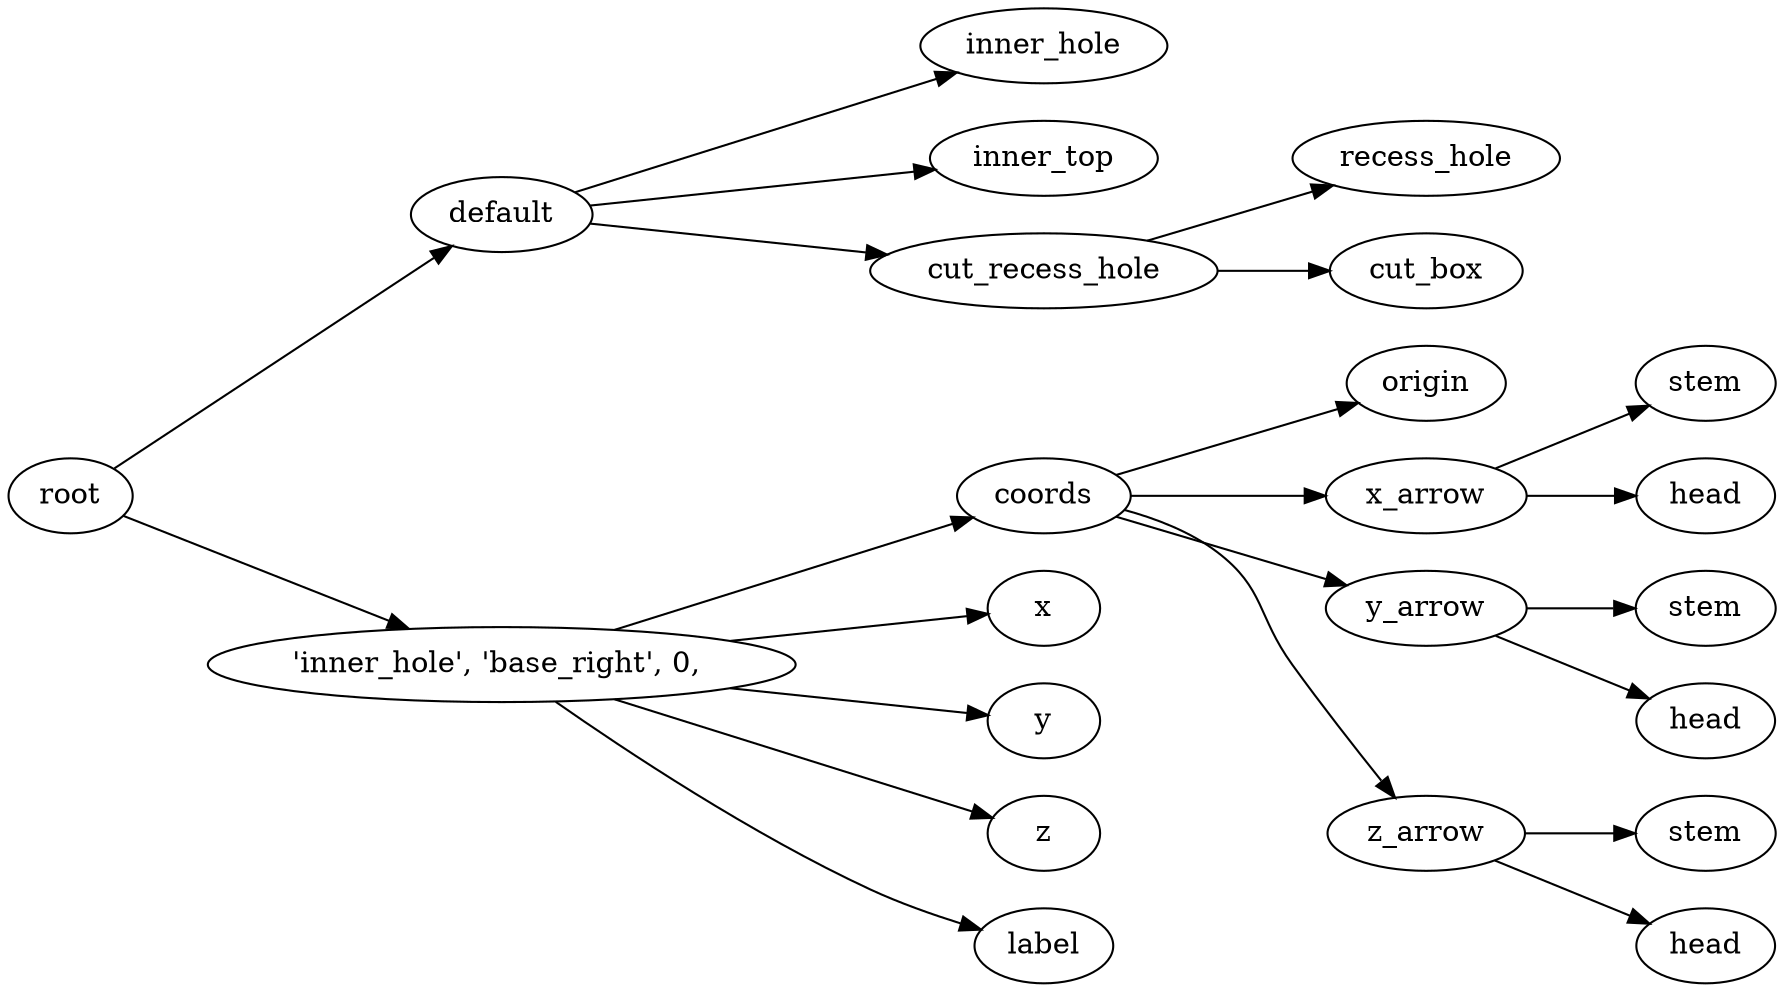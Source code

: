 digraph default {
	graph [rankdir=LR]
	root_11 [label=root href="javascript:s=&quot;\(\)\nNone&quot;; console.log(s); alert(s);"]
	default_12 [label=default href="javascript:s=&quot;\(&#x27;default&#x27;,\)\nScabbardMountHole&quot;; console.log(s); alert(s);" tooltip=ScabbardMountHole]
	inner_hole_13 [label=inner_hole href="javascript:s=&quot;\(&#x27;default&#x27;,\ &#x27;inner_hole&#x27;\)\nLinearExtrude&quot;; console.log(s); alert(s);" tooltip=LinearExtrude]
	inner_top_14 [label=inner_top href="javascript:s=&quot;\(&#x27;default&#x27;,\ &#x27;inner_top&#x27;\)\nLinearExtrude&quot;; console.log(s); alert(s);" tooltip=LinearExtrude]
	cut_recess_hole_15 [label=cut_recess_hole href="javascript:s=&quot;\(&#x27;default&#x27;,\ &#x27;cut_recess_hole&#x27;\)\nMaker&quot;; console.log(s); alert(s);" tooltip=Maker]
	recess_hole_16 [label=recess_hole href="javascript:s=&quot;\(&#x27;default&#x27;,\ &#x27;cut_recess_hole&#x27;,\ &#x27;recess_hole&#x27;\)\nLinearExtrude&quot;; console.log(s); alert(s);" tooltip=LinearExtrude]
	cut_box_17 [label=cut_box href="javascript:s=&quot;\(&#x27;default&#x27;,\ &#x27;cut_recess_hole&#x27;,\ &#x27;cut_box&#x27;\)\nBox&quot;; console.log(s); alert(s);" tooltip=Box]
	18 [label="'inner_hole',\ 'base_right',\ 0,\ " href="javascript:s=&quot;\(&quot;&#x27;inner_hole&#x27;,\ &#x27;base_right&#x27;,\ 0,\ &quot;,\)\nAnnotatedCoordinates&quot;; console.log(s); alert(s);" tooltip=AnnotatedCoordinates]
	coords_19 [label=coords href="javascript:s=&quot;\(&quot;&#x27;inner_hole&#x27;,\ &#x27;base_right&#x27;,\ 0,\ &quot;,\ &#x27;coords&#x27;\)\nCoordinates&quot;; console.log(s); alert(s);" tooltip=Coordinates]
	origin_20 [label=origin href="javascript:s=&quot;\(&quot;&#x27;inner_hole&#x27;,\ &#x27;base_right&#x27;,\ 0,\ &quot;,\ &#x27;coords&#x27;,\ &#x27;origin&#x27;\)\nCoordinatesCage&quot;; console.log(s); alert(s);" tooltip=CoordinatesCage]
	x_arrow_21 [label=x_arrow href="javascript:s=&quot;\(&quot;&#x27;inner_hole&#x27;,\ &#x27;base_right&#x27;,\ 0,\ &quot;,\ &#x27;coords&#x27;,\ &#x27;x_arrow&#x27;\)\nArrow&quot;; console.log(s); alert(s);" tooltip=Arrow]
	stem_22 [label=stem href="javascript:s=&quot;\(&quot;&#x27;inner_hole&#x27;,\ &#x27;base_right&#x27;,\ 0,\ &quot;,\ &#x27;coords&#x27;,\ &#x27;x_arrow&#x27;,\ &#x27;stem&#x27;\)\nCone&quot;; console.log(s); alert(s);" tooltip=Cone]
	head_23 [label=head href="javascript:s=&quot;\(&quot;&#x27;inner_hole&#x27;,\ &#x27;base_right&#x27;,\ 0,\ &quot;,\ &#x27;coords&#x27;,\ &#x27;x_arrow&#x27;,\ &#x27;head&#x27;\)\nCone&quot;; console.log(s); alert(s);" tooltip=Cone]
	y_arrow_24 [label=y_arrow href="javascript:s=&quot;\(&quot;&#x27;inner_hole&#x27;,\ &#x27;base_right&#x27;,\ 0,\ &quot;,\ &#x27;coords&#x27;,\ &#x27;y_arrow&#x27;\)\nArrow&quot;; console.log(s); alert(s);" tooltip=Arrow]
	stem_25 [label=stem href="javascript:s=&quot;\(&quot;&#x27;inner_hole&#x27;,\ &#x27;base_right&#x27;,\ 0,\ &quot;,\ &#x27;coords&#x27;,\ &#x27;y_arrow&#x27;,\ &#x27;stem&#x27;\)\nCone&quot;; console.log(s); alert(s);" tooltip=Cone]
	head_26 [label=head href="javascript:s=&quot;\(&quot;&#x27;inner_hole&#x27;,\ &#x27;base_right&#x27;,\ 0,\ &quot;,\ &#x27;coords&#x27;,\ &#x27;y_arrow&#x27;,\ &#x27;head&#x27;\)\nCone&quot;; console.log(s); alert(s);" tooltip=Cone]
	z_arrow_27 [label=z_arrow href="javascript:s=&quot;\(&quot;&#x27;inner_hole&#x27;,\ &#x27;base_right&#x27;,\ 0,\ &quot;,\ &#x27;coords&#x27;,\ &#x27;z_arrow&#x27;\)\nArrow&quot;; console.log(s); alert(s);" tooltip=Arrow]
	stem_28 [label=stem href="javascript:s=&quot;\(&quot;&#x27;inner_hole&#x27;,\ &#x27;base_right&#x27;,\ 0,\ &quot;,\ &#x27;coords&#x27;,\ &#x27;z_arrow&#x27;,\ &#x27;stem&#x27;\)\nCone&quot;; console.log(s); alert(s);" tooltip=Cone]
	head_29 [label=head href="javascript:s=&quot;\(&quot;&#x27;inner_hole&#x27;,\ &#x27;base_right&#x27;,\ 0,\ &quot;,\ &#x27;coords&#x27;,\ &#x27;z_arrow&#x27;,\ &#x27;head&#x27;\)\nCone&quot;; console.log(s); alert(s);" tooltip=Cone]
	x_30 [label=x href="javascript:s=&quot;\(&quot;&#x27;inner_hole&#x27;,\ &#x27;base_right&#x27;,\ 0,\ &quot;,\ &#x27;x&#x27;\)\nText&quot;; console.log(s); alert(s);" tooltip=Text]
	y_31 [label=y href="javascript:s=&quot;\(&quot;&#x27;inner_hole&#x27;,\ &#x27;base_right&#x27;,\ 0,\ &quot;,\ &#x27;y&#x27;\)\nText&quot;; console.log(s); alert(s);" tooltip=Text]
	z_32 [label=z href="javascript:s=&quot;\(&quot;&#x27;inner_hole&#x27;,\ &#x27;base_right&#x27;,\ 0,\ &quot;,\ &#x27;z&#x27;\)\nText&quot;; console.log(s); alert(s);" tooltip=Text]
	label_33 [label=label href="javascript:s=&quot;\(&quot;&#x27;inner_hole&#x27;,\ &#x27;base_right&#x27;,\ 0,\ &quot;,\ &#x27;label&#x27;\)\nText&quot;; console.log(s); alert(s);" tooltip=Text]
	root_11 -> default_12
	default_12 -> inner_hole_13
	default_12 -> inner_top_14
	default_12 -> cut_recess_hole_15
	cut_recess_hole_15 -> recess_hole_16
	cut_recess_hole_15 -> cut_box_17
	root_11 -> 18
	18 -> coords_19
	coords_19 -> origin_20
	coords_19 -> x_arrow_21
	x_arrow_21 -> stem_22
	x_arrow_21 -> head_23
	coords_19 -> y_arrow_24
	y_arrow_24 -> stem_25
	y_arrow_24 -> head_26
	coords_19 -> z_arrow_27
	z_arrow_27 -> stem_28
	z_arrow_27 -> head_29
	18 -> x_30
	18 -> y_31
	18 -> z_32
	18 -> label_33
}
